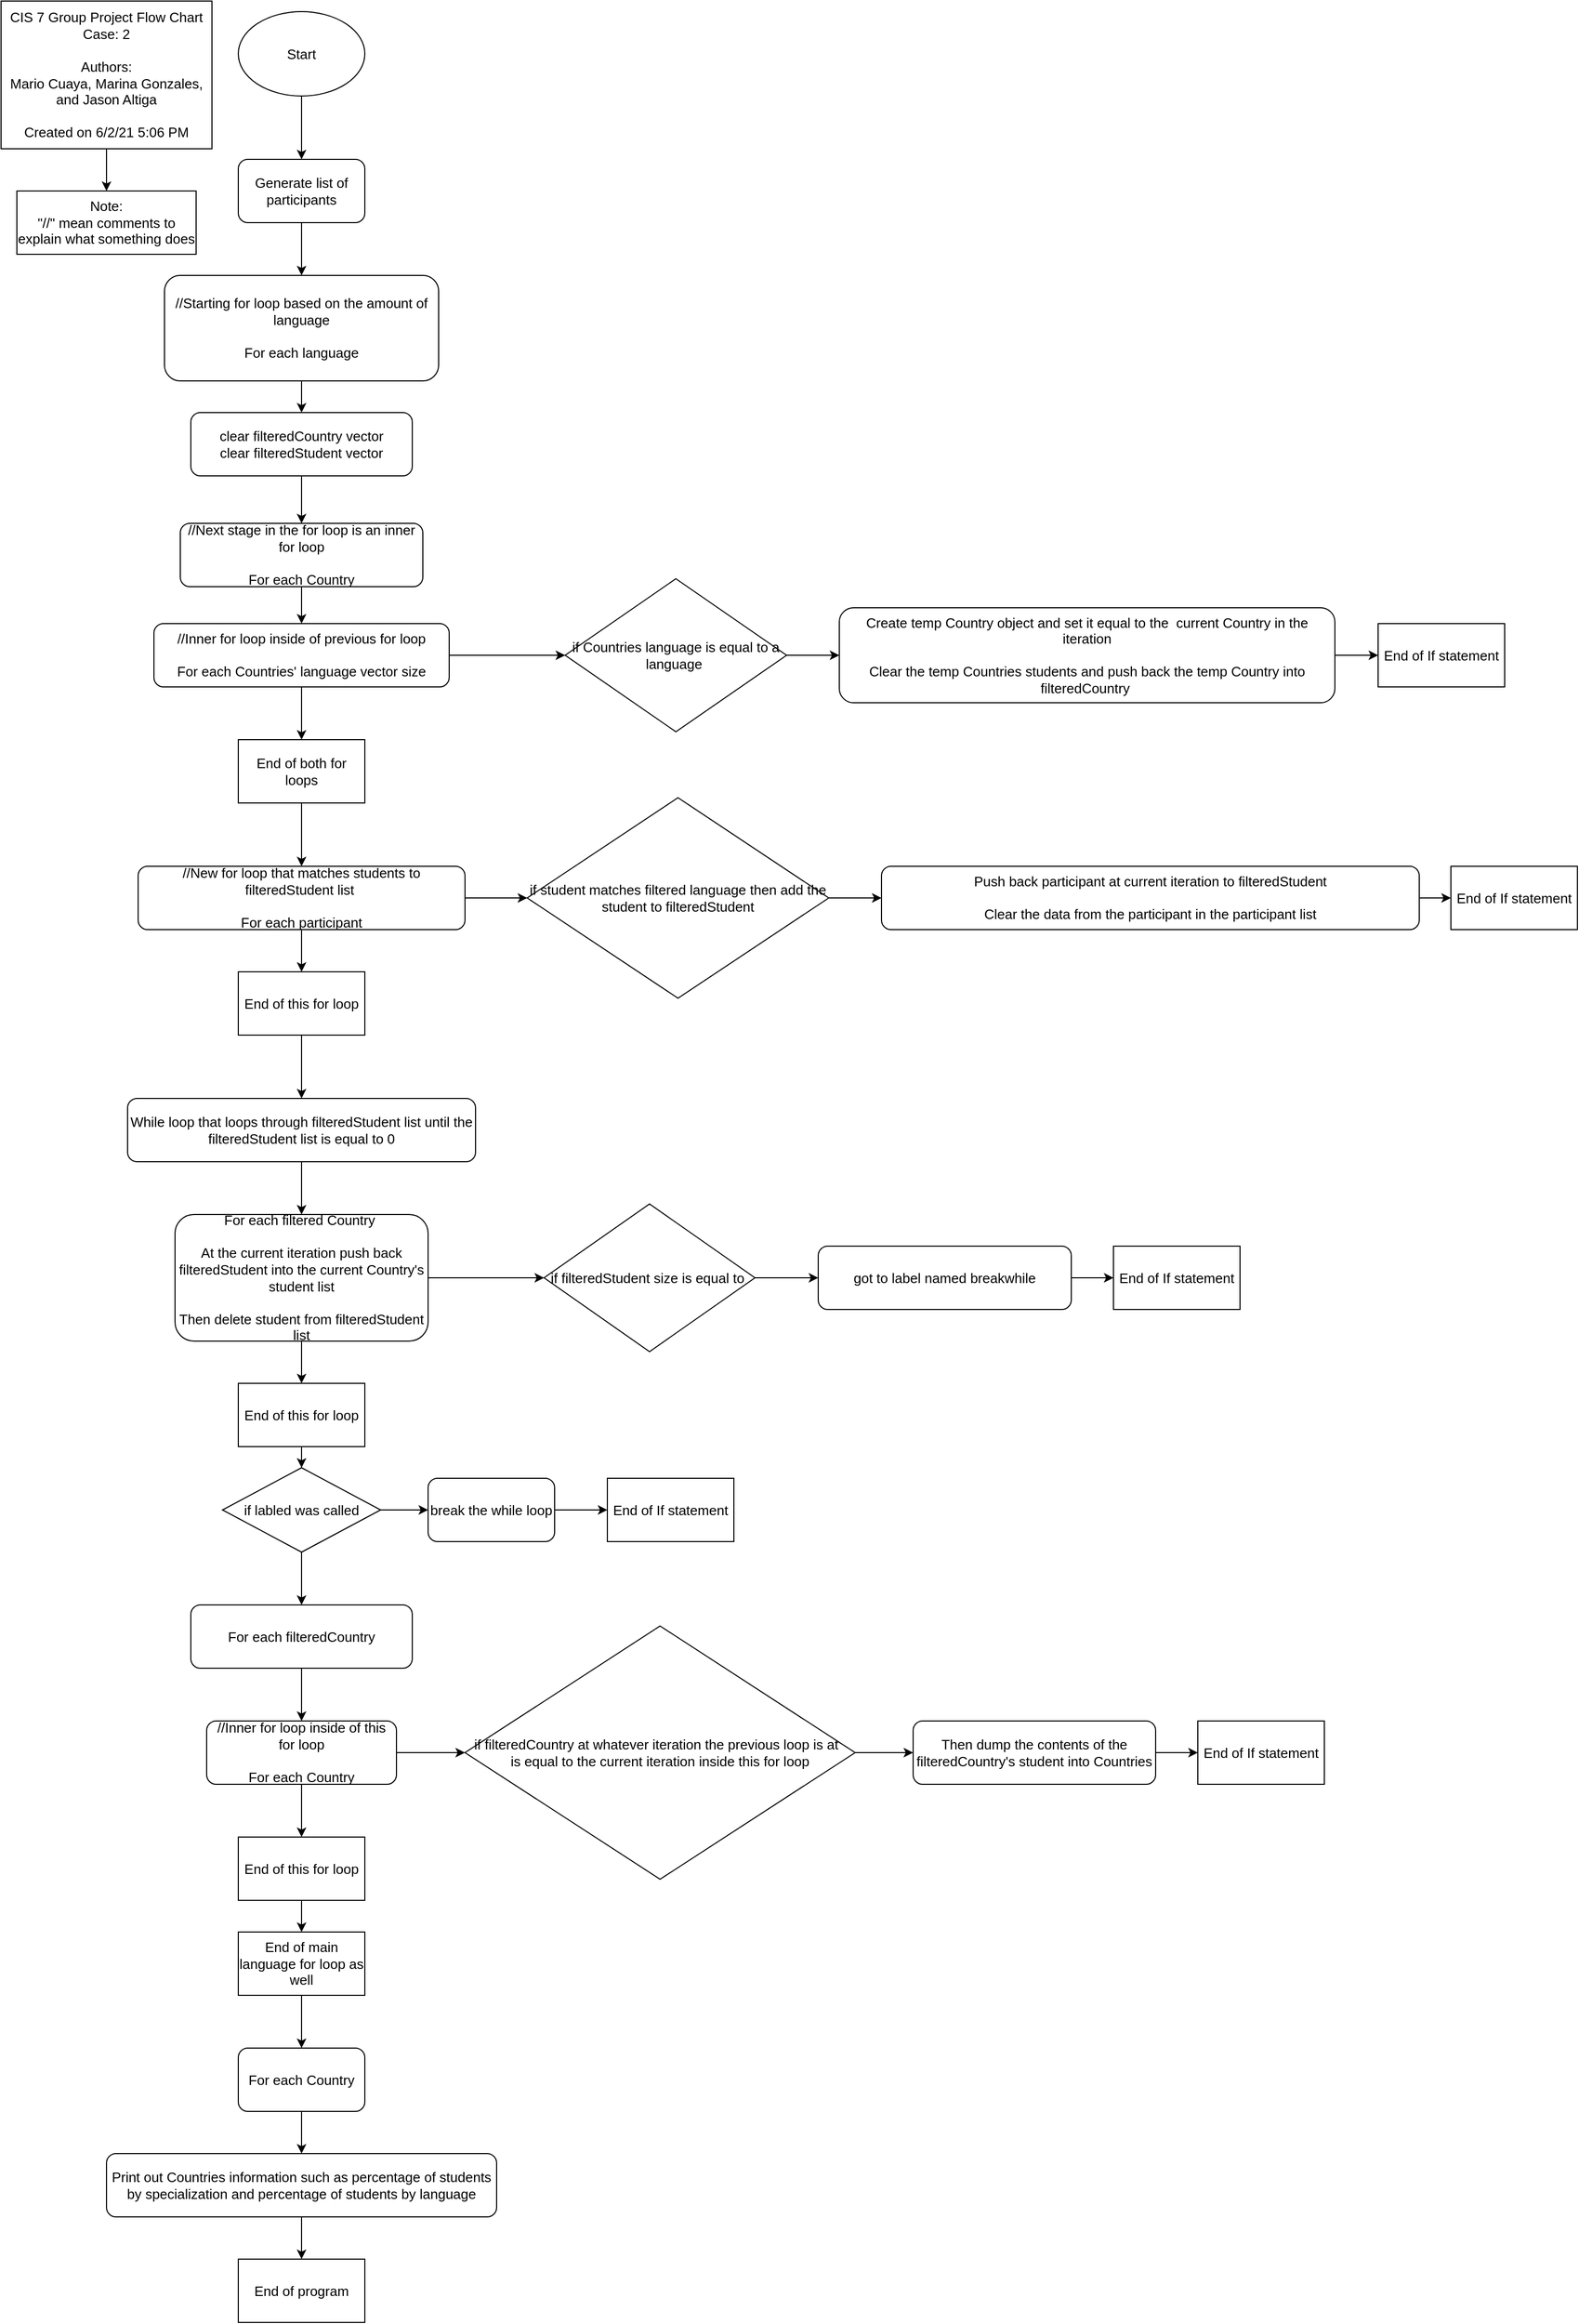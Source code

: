 <mxfile version="14.7.4" type="device"><diagram id="C5RBs43oDa-KdzZeNtuy" name="Page-1"><mxGraphModel dx="1422" dy="794" grid="1" gridSize="10" guides="1" tooltips="1" connect="1" arrows="1" fold="1" page="1" pageScale="1" pageWidth="827" pageHeight="1169" math="0" shadow="0"><root><mxCell id="WIyWlLk6GJQsqaUBKTNV-0"/><mxCell id="WIyWlLk6GJQsqaUBKTNV-1" parent="WIyWlLk6GJQsqaUBKTNV-0"/><mxCell id="FY19cQUHzemUR1q-Whhv-7" value="" style="edgeStyle=orthogonalEdgeStyle;rounded=0;orthogonalLoop=1;jettySize=auto;html=1;fontStyle=0;fontSize=13;" edge="1" parent="WIyWlLk6GJQsqaUBKTNV-1" source="FY19cQUHzemUR1q-Whhv-0" target="FY19cQUHzemUR1q-Whhv-4"><mxGeometry relative="1" as="geometry"/></mxCell><mxCell id="FY19cQUHzemUR1q-Whhv-0" value="Start" style="ellipse;whiteSpace=wrap;html=1;fontStyle=0;fontSize=13;" vertex="1" parent="WIyWlLk6GJQsqaUBKTNV-1"><mxGeometry x="245" y="40" width="120" height="80" as="geometry"/></mxCell><mxCell id="FY19cQUHzemUR1q-Whhv-9" value="" style="edgeStyle=orthogonalEdgeStyle;rounded=0;orthogonalLoop=1;jettySize=auto;html=1;fontStyle=0;fontSize=13;" edge="1" parent="WIyWlLk6GJQsqaUBKTNV-1" source="FY19cQUHzemUR1q-Whhv-4" target="FY19cQUHzemUR1q-Whhv-8"><mxGeometry relative="1" as="geometry"/></mxCell><mxCell id="FY19cQUHzemUR1q-Whhv-4" value="&lt;span style=&quot;font-size: 13px;&quot;&gt;Generate list of participants&lt;/span&gt;" style="rounded=1;whiteSpace=wrap;html=1;fontStyle=0;fontSize=13;" vertex="1" parent="WIyWlLk6GJQsqaUBKTNV-1"><mxGeometry x="245" y="180" width="120" height="60" as="geometry"/></mxCell><mxCell id="FY19cQUHzemUR1q-Whhv-11" value="" style="edgeStyle=orthogonalEdgeStyle;rounded=0;orthogonalLoop=1;jettySize=auto;html=1;fontStyle=0;fontSize=13;" edge="1" parent="WIyWlLk6GJQsqaUBKTNV-1" source="FY19cQUHzemUR1q-Whhv-8" target="FY19cQUHzemUR1q-Whhv-10"><mxGeometry relative="1" as="geometry"/></mxCell><mxCell id="FY19cQUHzemUR1q-Whhv-8" value="//Starting for loop based on the amount of language&lt;br style=&quot;font-size: 13px;&quot;&gt;&lt;br style=&quot;font-size: 13px;&quot;&gt;For each language" style="rounded=1;whiteSpace=wrap;html=1;fontStyle=0;fontSize=13;" vertex="1" parent="WIyWlLk6GJQsqaUBKTNV-1"><mxGeometry x="175" y="290" width="260" height="100" as="geometry"/></mxCell><mxCell id="FY19cQUHzemUR1q-Whhv-13" value="" style="edgeStyle=orthogonalEdgeStyle;rounded=0;orthogonalLoop=1;jettySize=auto;html=1;fontStyle=0;fontSize=13;" edge="1" parent="WIyWlLk6GJQsqaUBKTNV-1" source="FY19cQUHzemUR1q-Whhv-10" target="FY19cQUHzemUR1q-Whhv-12"><mxGeometry relative="1" as="geometry"/></mxCell><mxCell id="FY19cQUHzemUR1q-Whhv-10" value="clear&amp;nbsp;filteredCountry vector&lt;br style=&quot;font-size: 13px;&quot;&gt;clear&amp;nbsp;filteredStudent vector" style="rounded=1;whiteSpace=wrap;html=1;fontStyle=0;fontSize=13;" vertex="1" parent="WIyWlLk6GJQsqaUBKTNV-1"><mxGeometry x="200" y="420" width="210" height="60" as="geometry"/></mxCell><mxCell id="FY19cQUHzemUR1q-Whhv-15" value="" style="edgeStyle=orthogonalEdgeStyle;rounded=0;orthogonalLoop=1;jettySize=auto;html=1;fontStyle=0;fontSize=13;" edge="1" parent="WIyWlLk6GJQsqaUBKTNV-1" source="FY19cQUHzemUR1q-Whhv-12" target="FY19cQUHzemUR1q-Whhv-14"><mxGeometry relative="1" as="geometry"/></mxCell><mxCell id="FY19cQUHzemUR1q-Whhv-12" value="//Next stage in the for loop is an inner for loop&lt;br style=&quot;font-size: 13px;&quot;&gt;&lt;br style=&quot;font-size: 13px;&quot;&gt;For each Country" style="rounded=1;whiteSpace=wrap;html=1;fontStyle=0;fontSize=13;" vertex="1" parent="WIyWlLk6GJQsqaUBKTNV-1"><mxGeometry x="190" y="525" width="230" height="60" as="geometry"/></mxCell><mxCell id="FY19cQUHzemUR1q-Whhv-17" value="" style="edgeStyle=orthogonalEdgeStyle;rounded=0;orthogonalLoop=1;jettySize=auto;html=1;fontStyle=0;fontSize=13;" edge="1" parent="WIyWlLk6GJQsqaUBKTNV-1" source="FY19cQUHzemUR1q-Whhv-14" target="FY19cQUHzemUR1q-Whhv-16"><mxGeometry relative="1" as="geometry"/></mxCell><mxCell id="FY19cQUHzemUR1q-Whhv-23" value="" style="edgeStyle=orthogonalEdgeStyle;rounded=0;orthogonalLoop=1;jettySize=auto;html=1;fontStyle=0;fontSize=13;" edge="1" parent="WIyWlLk6GJQsqaUBKTNV-1" source="FY19cQUHzemUR1q-Whhv-14" target="FY19cQUHzemUR1q-Whhv-22"><mxGeometry relative="1" as="geometry"/></mxCell><mxCell id="FY19cQUHzemUR1q-Whhv-14" value="//Inner for loop inside of previous for loop&lt;br style=&quot;font-size: 13px;&quot;&gt;&lt;br style=&quot;font-size: 13px;&quot;&gt;For each Countries' language vector size" style="rounded=1;whiteSpace=wrap;html=1;fontStyle=0;fontSize=13;" vertex="1" parent="WIyWlLk6GJQsqaUBKTNV-1"><mxGeometry x="165" y="620" width="280" height="60" as="geometry"/></mxCell><mxCell id="FY19cQUHzemUR1q-Whhv-19" value="" style="edgeStyle=orthogonalEdgeStyle;rounded=0;orthogonalLoop=1;jettySize=auto;html=1;fontStyle=0;fontSize=13;" edge="1" parent="WIyWlLk6GJQsqaUBKTNV-1" source="FY19cQUHzemUR1q-Whhv-16" target="FY19cQUHzemUR1q-Whhv-18"><mxGeometry relative="1" as="geometry"/></mxCell><mxCell id="FY19cQUHzemUR1q-Whhv-16" value="if Countries language is equal to a language&amp;nbsp;" style="rhombus;whiteSpace=wrap;html=1;fontStyle=0;fontSize=13;" vertex="1" parent="WIyWlLk6GJQsqaUBKTNV-1"><mxGeometry x="555" y="577.5" width="210" height="145" as="geometry"/></mxCell><mxCell id="FY19cQUHzemUR1q-Whhv-71" value="" style="edgeStyle=orthogonalEdgeStyle;rounded=0;orthogonalLoop=1;jettySize=auto;html=1;fontStyle=0;fontSize=13;" edge="1" parent="WIyWlLk6GJQsqaUBKTNV-1" source="FY19cQUHzemUR1q-Whhv-18" target="FY19cQUHzemUR1q-Whhv-70"><mxGeometry relative="1" as="geometry"/></mxCell><mxCell id="FY19cQUHzemUR1q-Whhv-18" value="Create temp Country object and set it equal to the&amp;nbsp; current Country in the iteration&lt;br style=&quot;font-size: 13px;&quot;&gt;&lt;br style=&quot;font-size: 13px;&quot;&gt;Clear the temp Countries students and push back the temp Country into filteredCountry&amp;nbsp;" style="rounded=1;whiteSpace=wrap;html=1;fontStyle=0;fontSize=13;" vertex="1" parent="WIyWlLk6GJQsqaUBKTNV-1"><mxGeometry x="815" y="605" width="470" height="90" as="geometry"/></mxCell><mxCell id="FY19cQUHzemUR1q-Whhv-25" value="" style="edgeStyle=orthogonalEdgeStyle;rounded=0;orthogonalLoop=1;jettySize=auto;html=1;fontStyle=0;fontSize=13;" edge="1" parent="WIyWlLk6GJQsqaUBKTNV-1" source="FY19cQUHzemUR1q-Whhv-22" target="FY19cQUHzemUR1q-Whhv-24"><mxGeometry relative="1" as="geometry"/></mxCell><mxCell id="FY19cQUHzemUR1q-Whhv-22" value="End of both for loops" style="rounded=0;whiteSpace=wrap;html=1;fontStyle=0;fontSize=13;" vertex="1" parent="WIyWlLk6GJQsqaUBKTNV-1"><mxGeometry x="245" y="730" width="120" height="60" as="geometry"/></mxCell><mxCell id="FY19cQUHzemUR1q-Whhv-27" value="" style="edgeStyle=orthogonalEdgeStyle;rounded=0;orthogonalLoop=1;jettySize=auto;html=1;fontStyle=0;fontSize=13;" edge="1" parent="WIyWlLk6GJQsqaUBKTNV-1" source="FY19cQUHzemUR1q-Whhv-24" target="FY19cQUHzemUR1q-Whhv-26"><mxGeometry relative="1" as="geometry"/></mxCell><mxCell id="FY19cQUHzemUR1q-Whhv-31" value="" style="edgeStyle=orthogonalEdgeStyle;rounded=0;orthogonalLoop=1;jettySize=auto;html=1;fontStyle=0;fontSize=13;" edge="1" parent="WIyWlLk6GJQsqaUBKTNV-1" source="FY19cQUHzemUR1q-Whhv-24" target="FY19cQUHzemUR1q-Whhv-30"><mxGeometry relative="1" as="geometry"/></mxCell><mxCell id="FY19cQUHzemUR1q-Whhv-24" value="//New for loop that matches students to filteredStudent list&amp;nbsp;&lt;br style=&quot;font-size: 13px;&quot;&gt;&lt;br style=&quot;font-size: 13px;&quot;&gt;For each participant" style="rounded=1;whiteSpace=wrap;html=1;fontStyle=0;fontSize=13;" vertex="1" parent="WIyWlLk6GJQsqaUBKTNV-1"><mxGeometry x="150" y="850" width="310" height="60" as="geometry"/></mxCell><mxCell id="FY19cQUHzemUR1q-Whhv-29" value="" style="edgeStyle=orthogonalEdgeStyle;rounded=0;orthogonalLoop=1;jettySize=auto;html=1;fontStyle=0;fontSize=13;" edge="1" parent="WIyWlLk6GJQsqaUBKTNV-1" source="FY19cQUHzemUR1q-Whhv-26" target="FY19cQUHzemUR1q-Whhv-28"><mxGeometry relative="1" as="geometry"/></mxCell><mxCell id="FY19cQUHzemUR1q-Whhv-26" value="if student matches filtered language then add the student to filteredStudent" style="rhombus;whiteSpace=wrap;html=1;fontStyle=0;fontSize=13;" vertex="1" parent="WIyWlLk6GJQsqaUBKTNV-1"><mxGeometry x="519" y="785" width="286" height="190" as="geometry"/></mxCell><mxCell id="FY19cQUHzemUR1q-Whhv-74" value="" style="edgeStyle=orthogonalEdgeStyle;rounded=0;orthogonalLoop=1;jettySize=auto;html=1;fontStyle=0;fontSize=13;" edge="1" parent="WIyWlLk6GJQsqaUBKTNV-1" source="FY19cQUHzemUR1q-Whhv-28" target="FY19cQUHzemUR1q-Whhv-72"><mxGeometry relative="1" as="geometry"/></mxCell><mxCell id="FY19cQUHzemUR1q-Whhv-28" value="Push back participant at current iteration to filteredStudent&lt;br style=&quot;font-size: 13px;&quot;&gt;&lt;br style=&quot;font-size: 13px;&quot;&gt;Clear the data from the participant in the participant list" style="rounded=1;whiteSpace=wrap;html=1;fontStyle=0;fontSize=13;" vertex="1" parent="WIyWlLk6GJQsqaUBKTNV-1"><mxGeometry x="855" y="850" width="510" height="60" as="geometry"/></mxCell><mxCell id="FY19cQUHzemUR1q-Whhv-33" value="" style="edgeStyle=orthogonalEdgeStyle;rounded=0;orthogonalLoop=1;jettySize=auto;html=1;fontStyle=0;fontSize=13;" edge="1" parent="WIyWlLk6GJQsqaUBKTNV-1" source="FY19cQUHzemUR1q-Whhv-30" target="FY19cQUHzemUR1q-Whhv-32"><mxGeometry relative="1" as="geometry"/></mxCell><mxCell id="FY19cQUHzemUR1q-Whhv-30" value="End of this for loop" style="rounded=0;whiteSpace=wrap;html=1;fontStyle=0;fontSize=13;" vertex="1" parent="WIyWlLk6GJQsqaUBKTNV-1"><mxGeometry x="245" y="950" width="120" height="60" as="geometry"/></mxCell><mxCell id="FY19cQUHzemUR1q-Whhv-35" value="" style="edgeStyle=orthogonalEdgeStyle;rounded=0;orthogonalLoop=1;jettySize=auto;html=1;fontStyle=0;fontSize=13;" edge="1" parent="WIyWlLk6GJQsqaUBKTNV-1" source="FY19cQUHzemUR1q-Whhv-32" target="FY19cQUHzemUR1q-Whhv-34"><mxGeometry relative="1" as="geometry"/></mxCell><mxCell id="FY19cQUHzemUR1q-Whhv-32" value="While loop that loops through filteredStudent list until the filteredStudent list is equal to 0" style="rounded=1;whiteSpace=wrap;html=1;fontStyle=0;fontSize=13;" vertex="1" parent="WIyWlLk6GJQsqaUBKTNV-1"><mxGeometry x="140" y="1070" width="330" height="60" as="geometry"/></mxCell><mxCell id="FY19cQUHzemUR1q-Whhv-37" value="" style="edgeStyle=orthogonalEdgeStyle;rounded=0;orthogonalLoop=1;jettySize=auto;html=1;fontStyle=0;fontSize=13;" edge="1" parent="WIyWlLk6GJQsqaUBKTNV-1" source="FY19cQUHzemUR1q-Whhv-34" target="FY19cQUHzemUR1q-Whhv-36"><mxGeometry relative="1" as="geometry"/></mxCell><mxCell id="FY19cQUHzemUR1q-Whhv-41" value="" style="edgeStyle=orthogonalEdgeStyle;rounded=0;orthogonalLoop=1;jettySize=auto;html=1;fontStyle=0;fontSize=13;" edge="1" parent="WIyWlLk6GJQsqaUBKTNV-1" source="FY19cQUHzemUR1q-Whhv-34" target="FY19cQUHzemUR1q-Whhv-40"><mxGeometry relative="1" as="geometry"/></mxCell><mxCell id="FY19cQUHzemUR1q-Whhv-34" value="For each filtered Country&amp;nbsp;&lt;br style=&quot;font-size: 13px;&quot;&gt;&lt;br style=&quot;font-size: 13px;&quot;&gt;At the current iteration push back filteredStudent into the current Country's student list&lt;br style=&quot;font-size: 13px;&quot;&gt;&lt;br style=&quot;font-size: 13px;&quot;&gt;Then delete student from filteredStudent list" style="rounded=1;whiteSpace=wrap;html=1;fontStyle=0;fontSize=13;" vertex="1" parent="WIyWlLk6GJQsqaUBKTNV-1"><mxGeometry x="185" y="1180" width="240" height="120" as="geometry"/></mxCell><mxCell id="FY19cQUHzemUR1q-Whhv-39" value="" style="edgeStyle=orthogonalEdgeStyle;rounded=0;orthogonalLoop=1;jettySize=auto;html=1;fontStyle=0;fontSize=13;" edge="1" parent="WIyWlLk6GJQsqaUBKTNV-1" source="FY19cQUHzemUR1q-Whhv-36" target="FY19cQUHzemUR1q-Whhv-38"><mxGeometry relative="1" as="geometry"/></mxCell><mxCell id="FY19cQUHzemUR1q-Whhv-36" value="if filteredStudent size is equal to&amp;nbsp;" style="rhombus;whiteSpace=wrap;html=1;fontStyle=0;fontSize=13;" vertex="1" parent="WIyWlLk6GJQsqaUBKTNV-1"><mxGeometry x="535" y="1170" width="200" height="140" as="geometry"/></mxCell><mxCell id="FY19cQUHzemUR1q-Whhv-76" value="" style="edgeStyle=orthogonalEdgeStyle;rounded=0;orthogonalLoop=1;jettySize=auto;html=1;fontStyle=0;fontSize=13;" edge="1" parent="WIyWlLk6GJQsqaUBKTNV-1" source="FY19cQUHzemUR1q-Whhv-38" target="FY19cQUHzemUR1q-Whhv-75"><mxGeometry relative="1" as="geometry"/></mxCell><mxCell id="FY19cQUHzemUR1q-Whhv-38" value="got to label named breakwhile" style="rounded=1;whiteSpace=wrap;html=1;fontStyle=0;fontSize=13;" vertex="1" parent="WIyWlLk6GJQsqaUBKTNV-1"><mxGeometry x="795" y="1210" width="240" height="60" as="geometry"/></mxCell><mxCell id="FY19cQUHzemUR1q-Whhv-45" value="" style="edgeStyle=orthogonalEdgeStyle;rounded=0;orthogonalLoop=1;jettySize=auto;html=1;fontStyle=0;fontSize=13;" edge="1" parent="WIyWlLk6GJQsqaUBKTNV-1" source="FY19cQUHzemUR1q-Whhv-40" target="FY19cQUHzemUR1q-Whhv-44"><mxGeometry relative="1" as="geometry"/></mxCell><mxCell id="FY19cQUHzemUR1q-Whhv-40" value="End of this for loop" style="rounded=0;whiteSpace=wrap;html=1;fontStyle=0;fontSize=13;" vertex="1" parent="WIyWlLk6GJQsqaUBKTNV-1"><mxGeometry x="245" y="1340" width="120" height="60" as="geometry"/></mxCell><mxCell id="FY19cQUHzemUR1q-Whhv-47" value="" style="edgeStyle=orthogonalEdgeStyle;rounded=0;orthogonalLoop=1;jettySize=auto;html=1;fontStyle=0;fontSize=13;" edge="1" parent="WIyWlLk6GJQsqaUBKTNV-1" source="FY19cQUHzemUR1q-Whhv-44" target="FY19cQUHzemUR1q-Whhv-46"><mxGeometry relative="1" as="geometry"/></mxCell><mxCell id="FY19cQUHzemUR1q-Whhv-53" value="" style="edgeStyle=orthogonalEdgeStyle;rounded=0;orthogonalLoop=1;jettySize=auto;html=1;fontStyle=0;fontSize=13;" edge="1" parent="WIyWlLk6GJQsqaUBKTNV-1" source="FY19cQUHzemUR1q-Whhv-44" target="FY19cQUHzemUR1q-Whhv-52"><mxGeometry relative="1" as="geometry"/></mxCell><mxCell id="FY19cQUHzemUR1q-Whhv-44" value="if labled was called" style="rhombus;whiteSpace=wrap;html=1;fontStyle=0;fontSize=13;" vertex="1" parent="WIyWlLk6GJQsqaUBKTNV-1"><mxGeometry x="230" y="1420" width="150" height="80" as="geometry"/></mxCell><mxCell id="FY19cQUHzemUR1q-Whhv-78" value="" style="edgeStyle=orthogonalEdgeStyle;rounded=0;orthogonalLoop=1;jettySize=auto;html=1;fontStyle=0;fontSize=13;" edge="1" parent="WIyWlLk6GJQsqaUBKTNV-1" source="FY19cQUHzemUR1q-Whhv-46" target="FY19cQUHzemUR1q-Whhv-77"><mxGeometry relative="1" as="geometry"/></mxCell><mxCell id="FY19cQUHzemUR1q-Whhv-46" value="break the while loop" style="rounded=1;whiteSpace=wrap;html=1;fontStyle=0;fontSize=13;" vertex="1" parent="WIyWlLk6GJQsqaUBKTNV-1"><mxGeometry x="425" y="1430" width="120" height="60" as="geometry"/></mxCell><mxCell id="FY19cQUHzemUR1q-Whhv-55" value="" style="edgeStyle=orthogonalEdgeStyle;rounded=0;orthogonalLoop=1;jettySize=auto;html=1;fontStyle=0;fontSize=13;" edge="1" parent="WIyWlLk6GJQsqaUBKTNV-1" source="FY19cQUHzemUR1q-Whhv-52" target="FY19cQUHzemUR1q-Whhv-54"><mxGeometry relative="1" as="geometry"/></mxCell><mxCell id="FY19cQUHzemUR1q-Whhv-52" value="For each filteredCountry" style="rounded=1;whiteSpace=wrap;html=1;fontStyle=0;fontSize=13;" vertex="1" parent="WIyWlLk6GJQsqaUBKTNV-1"><mxGeometry x="200" y="1550" width="210" height="60" as="geometry"/></mxCell><mxCell id="FY19cQUHzemUR1q-Whhv-57" value="" style="edgeStyle=orthogonalEdgeStyle;rounded=0;orthogonalLoop=1;jettySize=auto;html=1;fontStyle=0;fontSize=13;" edge="1" parent="WIyWlLk6GJQsqaUBKTNV-1" source="FY19cQUHzemUR1q-Whhv-54" target="FY19cQUHzemUR1q-Whhv-56"><mxGeometry relative="1" as="geometry"/></mxCell><mxCell id="FY19cQUHzemUR1q-Whhv-62" value="" style="edgeStyle=orthogonalEdgeStyle;rounded=0;orthogonalLoop=1;jettySize=auto;html=1;fontStyle=0;fontSize=13;" edge="1" parent="WIyWlLk6GJQsqaUBKTNV-1" source="FY19cQUHzemUR1q-Whhv-54" target="FY19cQUHzemUR1q-Whhv-61"><mxGeometry relative="1" as="geometry"/></mxCell><mxCell id="FY19cQUHzemUR1q-Whhv-54" value="//Inner for loop inside of this for loop&lt;br style=&quot;font-size: 13px;&quot;&gt;&lt;br style=&quot;font-size: 13px;&quot;&gt;For each Country" style="rounded=1;whiteSpace=wrap;html=1;fontStyle=0;fontSize=13;" vertex="1" parent="WIyWlLk6GJQsqaUBKTNV-1"><mxGeometry x="215" y="1660" width="180" height="60" as="geometry"/></mxCell><mxCell id="FY19cQUHzemUR1q-Whhv-59" value="" style="edgeStyle=orthogonalEdgeStyle;rounded=0;orthogonalLoop=1;jettySize=auto;html=1;fontStyle=0;fontSize=13;" edge="1" parent="WIyWlLk6GJQsqaUBKTNV-1" source="FY19cQUHzemUR1q-Whhv-56" target="FY19cQUHzemUR1q-Whhv-58"><mxGeometry relative="1" as="geometry"/></mxCell><mxCell id="FY19cQUHzemUR1q-Whhv-56" value="&lt;font style=&quot;font-size: 13px;&quot;&gt;if filteredCountry at whatever iteration the previous loop is at&amp;nbsp;&amp;nbsp;&lt;br style=&quot;font-size: 13px;&quot;&gt;is equal to the current iteration inside this for loop&lt;/font&gt;" style="rhombus;whiteSpace=wrap;html=1;fontStyle=0;fontSize=13;" vertex="1" parent="WIyWlLk6GJQsqaUBKTNV-1"><mxGeometry x="460" y="1570" width="370" height="240" as="geometry"/></mxCell><mxCell id="FY19cQUHzemUR1q-Whhv-80" value="" style="edgeStyle=orthogonalEdgeStyle;rounded=0;orthogonalLoop=1;jettySize=auto;html=1;fontStyle=0;fontSize=13;" edge="1" parent="WIyWlLk6GJQsqaUBKTNV-1" source="FY19cQUHzemUR1q-Whhv-58" target="FY19cQUHzemUR1q-Whhv-79"><mxGeometry relative="1" as="geometry"/></mxCell><mxCell id="FY19cQUHzemUR1q-Whhv-58" value="Then dump the contents of the filteredCountry's student into Countries" style="rounded=1;whiteSpace=wrap;html=1;fontStyle=0;fontSize=13;" vertex="1" parent="WIyWlLk6GJQsqaUBKTNV-1"><mxGeometry x="885" y="1660" width="230" height="60" as="geometry"/></mxCell><mxCell id="FY19cQUHzemUR1q-Whhv-64" value="" style="edgeStyle=orthogonalEdgeStyle;rounded=0;orthogonalLoop=1;jettySize=auto;html=1;fontStyle=0;fontSize=13;" edge="1" parent="WIyWlLk6GJQsqaUBKTNV-1" source="FY19cQUHzemUR1q-Whhv-61" target="FY19cQUHzemUR1q-Whhv-63"><mxGeometry relative="1" as="geometry"/></mxCell><mxCell id="FY19cQUHzemUR1q-Whhv-61" value="End of this for loop" style="rounded=0;whiteSpace=wrap;html=1;fontStyle=0;fontSize=13;" vertex="1" parent="WIyWlLk6GJQsqaUBKTNV-1"><mxGeometry x="245" y="1770" width="120" height="60" as="geometry"/></mxCell><mxCell id="FY19cQUHzemUR1q-Whhv-66" value="" style="edgeStyle=orthogonalEdgeStyle;rounded=0;orthogonalLoop=1;jettySize=auto;html=1;fontStyle=0;fontSize=13;" edge="1" parent="WIyWlLk6GJQsqaUBKTNV-1" source="FY19cQUHzemUR1q-Whhv-63" target="FY19cQUHzemUR1q-Whhv-65"><mxGeometry relative="1" as="geometry"/></mxCell><mxCell id="FY19cQUHzemUR1q-Whhv-63" value="End of main language for loop as well" style="rounded=0;whiteSpace=wrap;html=1;fontStyle=0;fontSize=13;" vertex="1" parent="WIyWlLk6GJQsqaUBKTNV-1"><mxGeometry x="245" y="1860" width="120" height="60" as="geometry"/></mxCell><mxCell id="FY19cQUHzemUR1q-Whhv-68" value="" style="edgeStyle=orthogonalEdgeStyle;rounded=0;orthogonalLoop=1;jettySize=auto;html=1;fontStyle=0;fontSize=13;" edge="1" parent="WIyWlLk6GJQsqaUBKTNV-1" source="FY19cQUHzemUR1q-Whhv-65" target="FY19cQUHzemUR1q-Whhv-67"><mxGeometry relative="1" as="geometry"/></mxCell><mxCell id="FY19cQUHzemUR1q-Whhv-65" value="For each Country" style="rounded=1;whiteSpace=wrap;html=1;fontStyle=0;fontSize=13;" vertex="1" parent="WIyWlLk6GJQsqaUBKTNV-1"><mxGeometry x="245" y="1970" width="120" height="60" as="geometry"/></mxCell><mxCell id="FY19cQUHzemUR1q-Whhv-82" value="" style="edgeStyle=orthogonalEdgeStyle;rounded=0;orthogonalLoop=1;jettySize=auto;html=1;fontStyle=0;fontSize=13;" edge="1" parent="WIyWlLk6GJQsqaUBKTNV-1" source="FY19cQUHzemUR1q-Whhv-67" target="FY19cQUHzemUR1q-Whhv-81"><mxGeometry relative="1" as="geometry"/></mxCell><mxCell id="FY19cQUHzemUR1q-Whhv-67" value="Print out Countries information such as percentage of students by specialization and percentage of students by language" style="rounded=1;whiteSpace=wrap;html=1;fontStyle=0;fontSize=13;" vertex="1" parent="WIyWlLk6GJQsqaUBKTNV-1"><mxGeometry x="120" y="2070" width="370" height="60" as="geometry"/></mxCell><mxCell id="FY19cQUHzemUR1q-Whhv-70" value="End of If statement" style="rounded=0;whiteSpace=wrap;html=1;fontStyle=0;fontSize=13;" vertex="1" parent="WIyWlLk6GJQsqaUBKTNV-1"><mxGeometry x="1326" y="620" width="120" height="60" as="geometry"/></mxCell><mxCell id="FY19cQUHzemUR1q-Whhv-72" value="End of If statement" style="rounded=0;whiteSpace=wrap;html=1;fontStyle=0;fontSize=13;" vertex="1" parent="WIyWlLk6GJQsqaUBKTNV-1"><mxGeometry x="1395" y="850" width="120" height="60" as="geometry"/></mxCell><mxCell id="FY19cQUHzemUR1q-Whhv-75" value="End of If statement" style="rounded=0;whiteSpace=wrap;html=1;fontStyle=0;fontSize=13;" vertex="1" parent="WIyWlLk6GJQsqaUBKTNV-1"><mxGeometry x="1075" y="1210" width="120" height="60" as="geometry"/></mxCell><mxCell id="FY19cQUHzemUR1q-Whhv-77" value="End of If statement" style="rounded=0;whiteSpace=wrap;html=1;fontStyle=0;fontSize=13;" vertex="1" parent="WIyWlLk6GJQsqaUBKTNV-1"><mxGeometry x="595" y="1430" width="120" height="60" as="geometry"/></mxCell><mxCell id="FY19cQUHzemUR1q-Whhv-79" value="End of If statement" style="rounded=0;whiteSpace=wrap;html=1;fontStyle=0;fontSize=13;" vertex="1" parent="WIyWlLk6GJQsqaUBKTNV-1"><mxGeometry x="1155" y="1660" width="120" height="60" as="geometry"/></mxCell><mxCell id="FY19cQUHzemUR1q-Whhv-81" value="End of program" style="rounded=0;whiteSpace=wrap;html=1;fontStyle=0;fontSize=13;" vertex="1" parent="WIyWlLk6GJQsqaUBKTNV-1"><mxGeometry x="245" y="2170" width="120" height="60" as="geometry"/></mxCell><mxCell id="FY19cQUHzemUR1q-Whhv-87" value="" style="edgeStyle=orthogonalEdgeStyle;rounded=0;orthogonalLoop=1;jettySize=auto;html=1;fontStyle=0;fontSize=13;" edge="1" parent="WIyWlLk6GJQsqaUBKTNV-1" source="FY19cQUHzemUR1q-Whhv-85" target="FY19cQUHzemUR1q-Whhv-86"><mxGeometry relative="1" as="geometry"/></mxCell><mxCell id="FY19cQUHzemUR1q-Whhv-85" value="CIS 7 Group Project Flow Chart&lt;br style=&quot;font-size: 13px;&quot;&gt;Case: 2&lt;br style=&quot;font-size: 13px;&quot;&gt;&lt;br style=&quot;font-size: 13px;&quot;&gt;Authors:&lt;br style=&quot;font-size: 13px;&quot;&gt;Mario Cuaya, Marina Gonzales, and Jason Altiga&lt;br style=&quot;font-size: 13px;&quot;&gt;&lt;br style=&quot;font-size: 13px;&quot;&gt;Created on 6/2/21 5:06 PM" style="rounded=0;whiteSpace=wrap;html=1;fontStyle=0;fontSize=13;" vertex="1" parent="WIyWlLk6GJQsqaUBKTNV-1"><mxGeometry x="20" y="30" width="200" height="140" as="geometry"/></mxCell><mxCell id="FY19cQUHzemUR1q-Whhv-86" value="Note:&lt;br style=&quot;font-size: 13px;&quot;&gt;&quot;//&quot; mean comments to explain what something does" style="rounded=0;whiteSpace=wrap;html=1;fontStyle=0;fontSize=13;" vertex="1" parent="WIyWlLk6GJQsqaUBKTNV-1"><mxGeometry x="35" y="210" width="170" height="60" as="geometry"/></mxCell></root></mxGraphModel></diagram></mxfile>